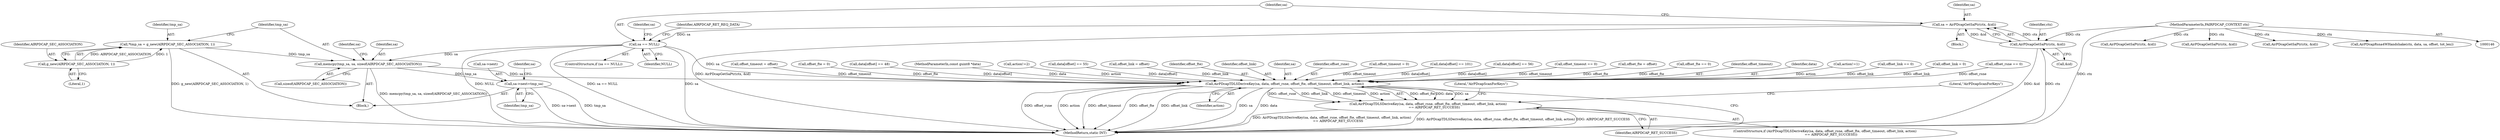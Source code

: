 digraph "0_wireshark_9b0b20b8d5f8c9f7839d58ff6c5900f7e19283b4@API" {
"1000738" [label="(Call,memcpy(tmp_sa, sa, sizeof(AIRPDCAP_SEC_ASSOCIATION)))"];
"1000733" [label="(Call,*tmp_sa = g_new(AIRPDCAP_SEC_ASSOCIATION, 1))"];
"1000735" [label="(Call,g_new(AIRPDCAP_SEC_ASSOCIATION, 1))"];
"1000701" [label="(Call,sa == NULL)"];
"1000694" [label="(Call,sa = AirPDcapGetSaPtr(ctx, &id))"];
"1000696" [label="(Call,AirPDcapGetSaPtr(ctx, &id))"];
"1000147" [label="(MethodParameterIn,PAIRPDCAP_CONTEXT ctx)"];
"1000743" [label="(Call,sa->next=tmp_sa)"];
"1000755" [label="(Call,AirPDcapTDLSDeriveKey(sa, data, offset_rsne, offset_fte, offset_timeout, offset_link, action))"];
"1000754" [label="(Call,AirPDcapTDLSDeriveKey(sa, data, offset_rsne, offset_fte, offset_timeout, offset_link, action)\n            == AIRPDCAP_RET_SUCCESS)"];
"1000361" [label="(Call,AirPDcapGetSaPtr(ctx, &id))"];
"1000737" [label="(Literal,1)"];
"1000761" [label="(Identifier,offset_link)"];
"1000753" [label="(ControlStructure,if (AirPDcapTDLSDeriveKey(sa, data, offset_rsne, offset_fte, offset_timeout, offset_link, action)\n            == AIRPDCAP_RET_SUCCESS))"];
"1000734" [label="(Identifier,tmp_sa)"];
"1000694" [label="(Call,sa = AirPDcapGetSaPtr(ctx, &id))"];
"1000740" [label="(Identifier,sa)"];
"1000696" [label="(Call,AirPDcapGetSaPtr(ctx, &id))"];
"1000275" [label="(Call,AirPDcapGetSaPtr(ctx, &id))"];
"1000756" [label="(Identifier,sa)"];
"1000709" [label="(Identifier,sa)"];
"1000758" [label="(Identifier,offset_rsne)"];
"1000703" [label="(Identifier,NULL)"];
"1000491" [label="(Call,offset_timeout = 0)"];
"1000766" [label="(Literal,\"AirPDcapScanForKeys\")"];
"1000584" [label="(Call,data[offset] == 101)"];
"1000436" [label="(Call,AirPDcapGetSaPtr(ctx, &id))"];
"1000573" [label="(Call,data[offset] == 56)"];
"1000745" [label="(Identifier,sa)"];
"1000744" [label="(Call,sa->next)"];
"1000627" [label="(Call,offset_timeout == 0)"];
"1000706" [label="(Identifier,AIRPDCAP_RET_REQ_DATA)"];
"1000750" [label="(Identifier,sa)"];
"1000568" [label="(Call,offset_fte = offset)"];
"1000623" [label="(Call,offset_fte == 0)"];
"1000760" [label="(Identifier,offset_timeout)"];
"1000757" [label="(Identifier,data)"];
"1000731" [label="(Block,)"];
"1000695" [label="(Identifier,sa)"];
"1000292" [label="(Call,AirPDcapRsna4WHandshake(ctx, data, sa, offset, tot_len))"];
"1000754" [label="(Call,AirPDcapTDLSDeriveKey(sa, data, offset_rsne, offset_fte, offset_timeout, offset_link, action)\n            == AIRPDCAP_RET_SUCCESS)"];
"1000508" [label="(Call,action!=1)"];
"1000755" [label="(Call,AirPDcapTDLSDeriveKey(sa, data, offset_rsne, offset_fte, offset_timeout, offset_link, action))"];
"1000738" [label="(Call,memcpy(tmp_sa, sa, sizeof(AIRPDCAP_SEC_ASSOCIATION)))"];
"1000630" [label="(Call,offset_link == 0)"];
"1000776" [label="(Literal,\"AirPDcapScanForKeys\")"];
"1000739" [label="(Identifier,tmp_sa)"];
"1000735" [label="(Call,g_new(AIRPDCAP_SEC_ASSOCIATION, 1))"];
"1000487" [label="(Call,offset_link = 0)"];
"1000762" [label="(Identifier,action)"];
"1000619" [label="(Call,offset_rsne == 0)"];
"1000579" [label="(Call,offset_timeout = offset)"];
"1000741" [label="(Call,sizeof(AIRPDCAP_SEC_ASSOCIATION))"];
"1000473" [label="(Block,)"];
"1000747" [label="(Identifier,tmp_sa)"];
"1000733" [label="(Call,*tmp_sa = g_new(AIRPDCAP_SEC_ASSOCIATION, 1))"];
"1000736" [label="(Identifier,AIRPDCAP_SEC_ASSOCIATION)"];
"1000483" [label="(Call,offset_fte = 0)"];
"1000763" [label="(Identifier,AIRPDCAP_RET_SUCCESS)"];
"1000698" [label="(Call,&id)"];
"1000551" [label="(Call,data[offset] == 48)"];
"1000148" [label="(MethodParameterIn,const guint8 *data)"];
"1000701" [label="(Call,sa == NULL)"];
"1000702" [label="(Identifier,sa)"];
"1000511" [label="(Call,action!=2)"];
"1000779" [label="(MethodReturn,static INT)"];
"1000147" [label="(MethodParameterIn,PAIRPDCAP_CONTEXT ctx)"];
"1000562" [label="(Call,data[offset] == 55)"];
"1000743" [label="(Call,sa->next=tmp_sa)"];
"1000590" [label="(Call,offset_link = offset)"];
"1000697" [label="(Identifier,ctx)"];
"1000759" [label="(Identifier,offset_fte)"];
"1000700" [label="(ControlStructure,if (sa == NULL))"];
"1000738" -> "1000731"  [label="AST: "];
"1000738" -> "1000741"  [label="CFG: "];
"1000739" -> "1000738"  [label="AST: "];
"1000740" -> "1000738"  [label="AST: "];
"1000741" -> "1000738"  [label="AST: "];
"1000745" -> "1000738"  [label="CFG: "];
"1000738" -> "1000779"  [label="DDG: memcpy(tmp_sa, sa, sizeof(AIRPDCAP_SEC_ASSOCIATION))"];
"1000733" -> "1000738"  [label="DDG: tmp_sa"];
"1000701" -> "1000738"  [label="DDG: sa"];
"1000738" -> "1000743"  [label="DDG: tmp_sa"];
"1000738" -> "1000755"  [label="DDG: sa"];
"1000733" -> "1000731"  [label="AST: "];
"1000733" -> "1000735"  [label="CFG: "];
"1000734" -> "1000733"  [label="AST: "];
"1000735" -> "1000733"  [label="AST: "];
"1000739" -> "1000733"  [label="CFG: "];
"1000733" -> "1000779"  [label="DDG: g_new(AIRPDCAP_SEC_ASSOCIATION, 1)"];
"1000735" -> "1000733"  [label="DDG: AIRPDCAP_SEC_ASSOCIATION"];
"1000735" -> "1000733"  [label="DDG: 1"];
"1000735" -> "1000737"  [label="CFG: "];
"1000736" -> "1000735"  [label="AST: "];
"1000737" -> "1000735"  [label="AST: "];
"1000701" -> "1000700"  [label="AST: "];
"1000701" -> "1000703"  [label="CFG: "];
"1000702" -> "1000701"  [label="AST: "];
"1000703" -> "1000701"  [label="AST: "];
"1000706" -> "1000701"  [label="CFG: "];
"1000709" -> "1000701"  [label="CFG: "];
"1000701" -> "1000779"  [label="DDG: sa == NULL"];
"1000701" -> "1000779"  [label="DDG: sa"];
"1000701" -> "1000779"  [label="DDG: NULL"];
"1000694" -> "1000701"  [label="DDG: sa"];
"1000701" -> "1000755"  [label="DDG: sa"];
"1000694" -> "1000473"  [label="AST: "];
"1000694" -> "1000696"  [label="CFG: "];
"1000695" -> "1000694"  [label="AST: "];
"1000696" -> "1000694"  [label="AST: "];
"1000702" -> "1000694"  [label="CFG: "];
"1000694" -> "1000779"  [label="DDG: AirPDcapGetSaPtr(ctx, &id)"];
"1000696" -> "1000694"  [label="DDG: ctx"];
"1000696" -> "1000694"  [label="DDG: &id"];
"1000696" -> "1000698"  [label="CFG: "];
"1000697" -> "1000696"  [label="AST: "];
"1000698" -> "1000696"  [label="AST: "];
"1000696" -> "1000779"  [label="DDG: ctx"];
"1000696" -> "1000779"  [label="DDG: &id"];
"1000147" -> "1000696"  [label="DDG: ctx"];
"1000147" -> "1000146"  [label="AST: "];
"1000147" -> "1000779"  [label="DDG: ctx"];
"1000147" -> "1000275"  [label="DDG: ctx"];
"1000147" -> "1000292"  [label="DDG: ctx"];
"1000147" -> "1000361"  [label="DDG: ctx"];
"1000147" -> "1000436"  [label="DDG: ctx"];
"1000743" -> "1000731"  [label="AST: "];
"1000743" -> "1000747"  [label="CFG: "];
"1000744" -> "1000743"  [label="AST: "];
"1000747" -> "1000743"  [label="AST: "];
"1000750" -> "1000743"  [label="CFG: "];
"1000743" -> "1000779"  [label="DDG: sa->next"];
"1000743" -> "1000779"  [label="DDG: tmp_sa"];
"1000755" -> "1000754"  [label="AST: "];
"1000755" -> "1000762"  [label="CFG: "];
"1000756" -> "1000755"  [label="AST: "];
"1000757" -> "1000755"  [label="AST: "];
"1000758" -> "1000755"  [label="AST: "];
"1000759" -> "1000755"  [label="AST: "];
"1000760" -> "1000755"  [label="AST: "];
"1000761" -> "1000755"  [label="AST: "];
"1000762" -> "1000755"  [label="AST: "];
"1000763" -> "1000755"  [label="CFG: "];
"1000755" -> "1000779"  [label="DDG: data"];
"1000755" -> "1000779"  [label="DDG: offset_rsne"];
"1000755" -> "1000779"  [label="DDG: action"];
"1000755" -> "1000779"  [label="DDG: offset_timeout"];
"1000755" -> "1000779"  [label="DDG: offset_fte"];
"1000755" -> "1000779"  [label="DDG: offset_link"];
"1000755" -> "1000779"  [label="DDG: sa"];
"1000755" -> "1000754"  [label="DDG: offset_fte"];
"1000755" -> "1000754"  [label="DDG: data"];
"1000755" -> "1000754"  [label="DDG: sa"];
"1000755" -> "1000754"  [label="DDG: offset_rsne"];
"1000755" -> "1000754"  [label="DDG: offset_link"];
"1000755" -> "1000754"  [label="DDG: offset_timeout"];
"1000755" -> "1000754"  [label="DDG: action"];
"1000562" -> "1000755"  [label="DDG: data[offset]"];
"1000551" -> "1000755"  [label="DDG: data[offset]"];
"1000584" -> "1000755"  [label="DDG: data[offset]"];
"1000573" -> "1000755"  [label="DDG: data[offset]"];
"1000148" -> "1000755"  [label="DDG: data"];
"1000619" -> "1000755"  [label="DDG: offset_rsne"];
"1000568" -> "1000755"  [label="DDG: offset_fte"];
"1000623" -> "1000755"  [label="DDG: offset_fte"];
"1000483" -> "1000755"  [label="DDG: offset_fte"];
"1000579" -> "1000755"  [label="DDG: offset_timeout"];
"1000627" -> "1000755"  [label="DDG: offset_timeout"];
"1000491" -> "1000755"  [label="DDG: offset_timeout"];
"1000487" -> "1000755"  [label="DDG: offset_link"];
"1000630" -> "1000755"  [label="DDG: offset_link"];
"1000590" -> "1000755"  [label="DDG: offset_link"];
"1000508" -> "1000755"  [label="DDG: action"];
"1000511" -> "1000755"  [label="DDG: action"];
"1000754" -> "1000753"  [label="AST: "];
"1000754" -> "1000763"  [label="CFG: "];
"1000763" -> "1000754"  [label="AST: "];
"1000766" -> "1000754"  [label="CFG: "];
"1000776" -> "1000754"  [label="CFG: "];
"1000754" -> "1000779"  [label="DDG: AirPDcapTDLSDeriveKey(sa, data, offset_rsne, offset_fte, offset_timeout, offset_link, action)\n            == AIRPDCAP_RET_SUCCESS"];
"1000754" -> "1000779"  [label="DDG: AirPDcapTDLSDeriveKey(sa, data, offset_rsne, offset_fte, offset_timeout, offset_link, action)"];
"1000754" -> "1000779"  [label="DDG: AIRPDCAP_RET_SUCCESS"];
}
